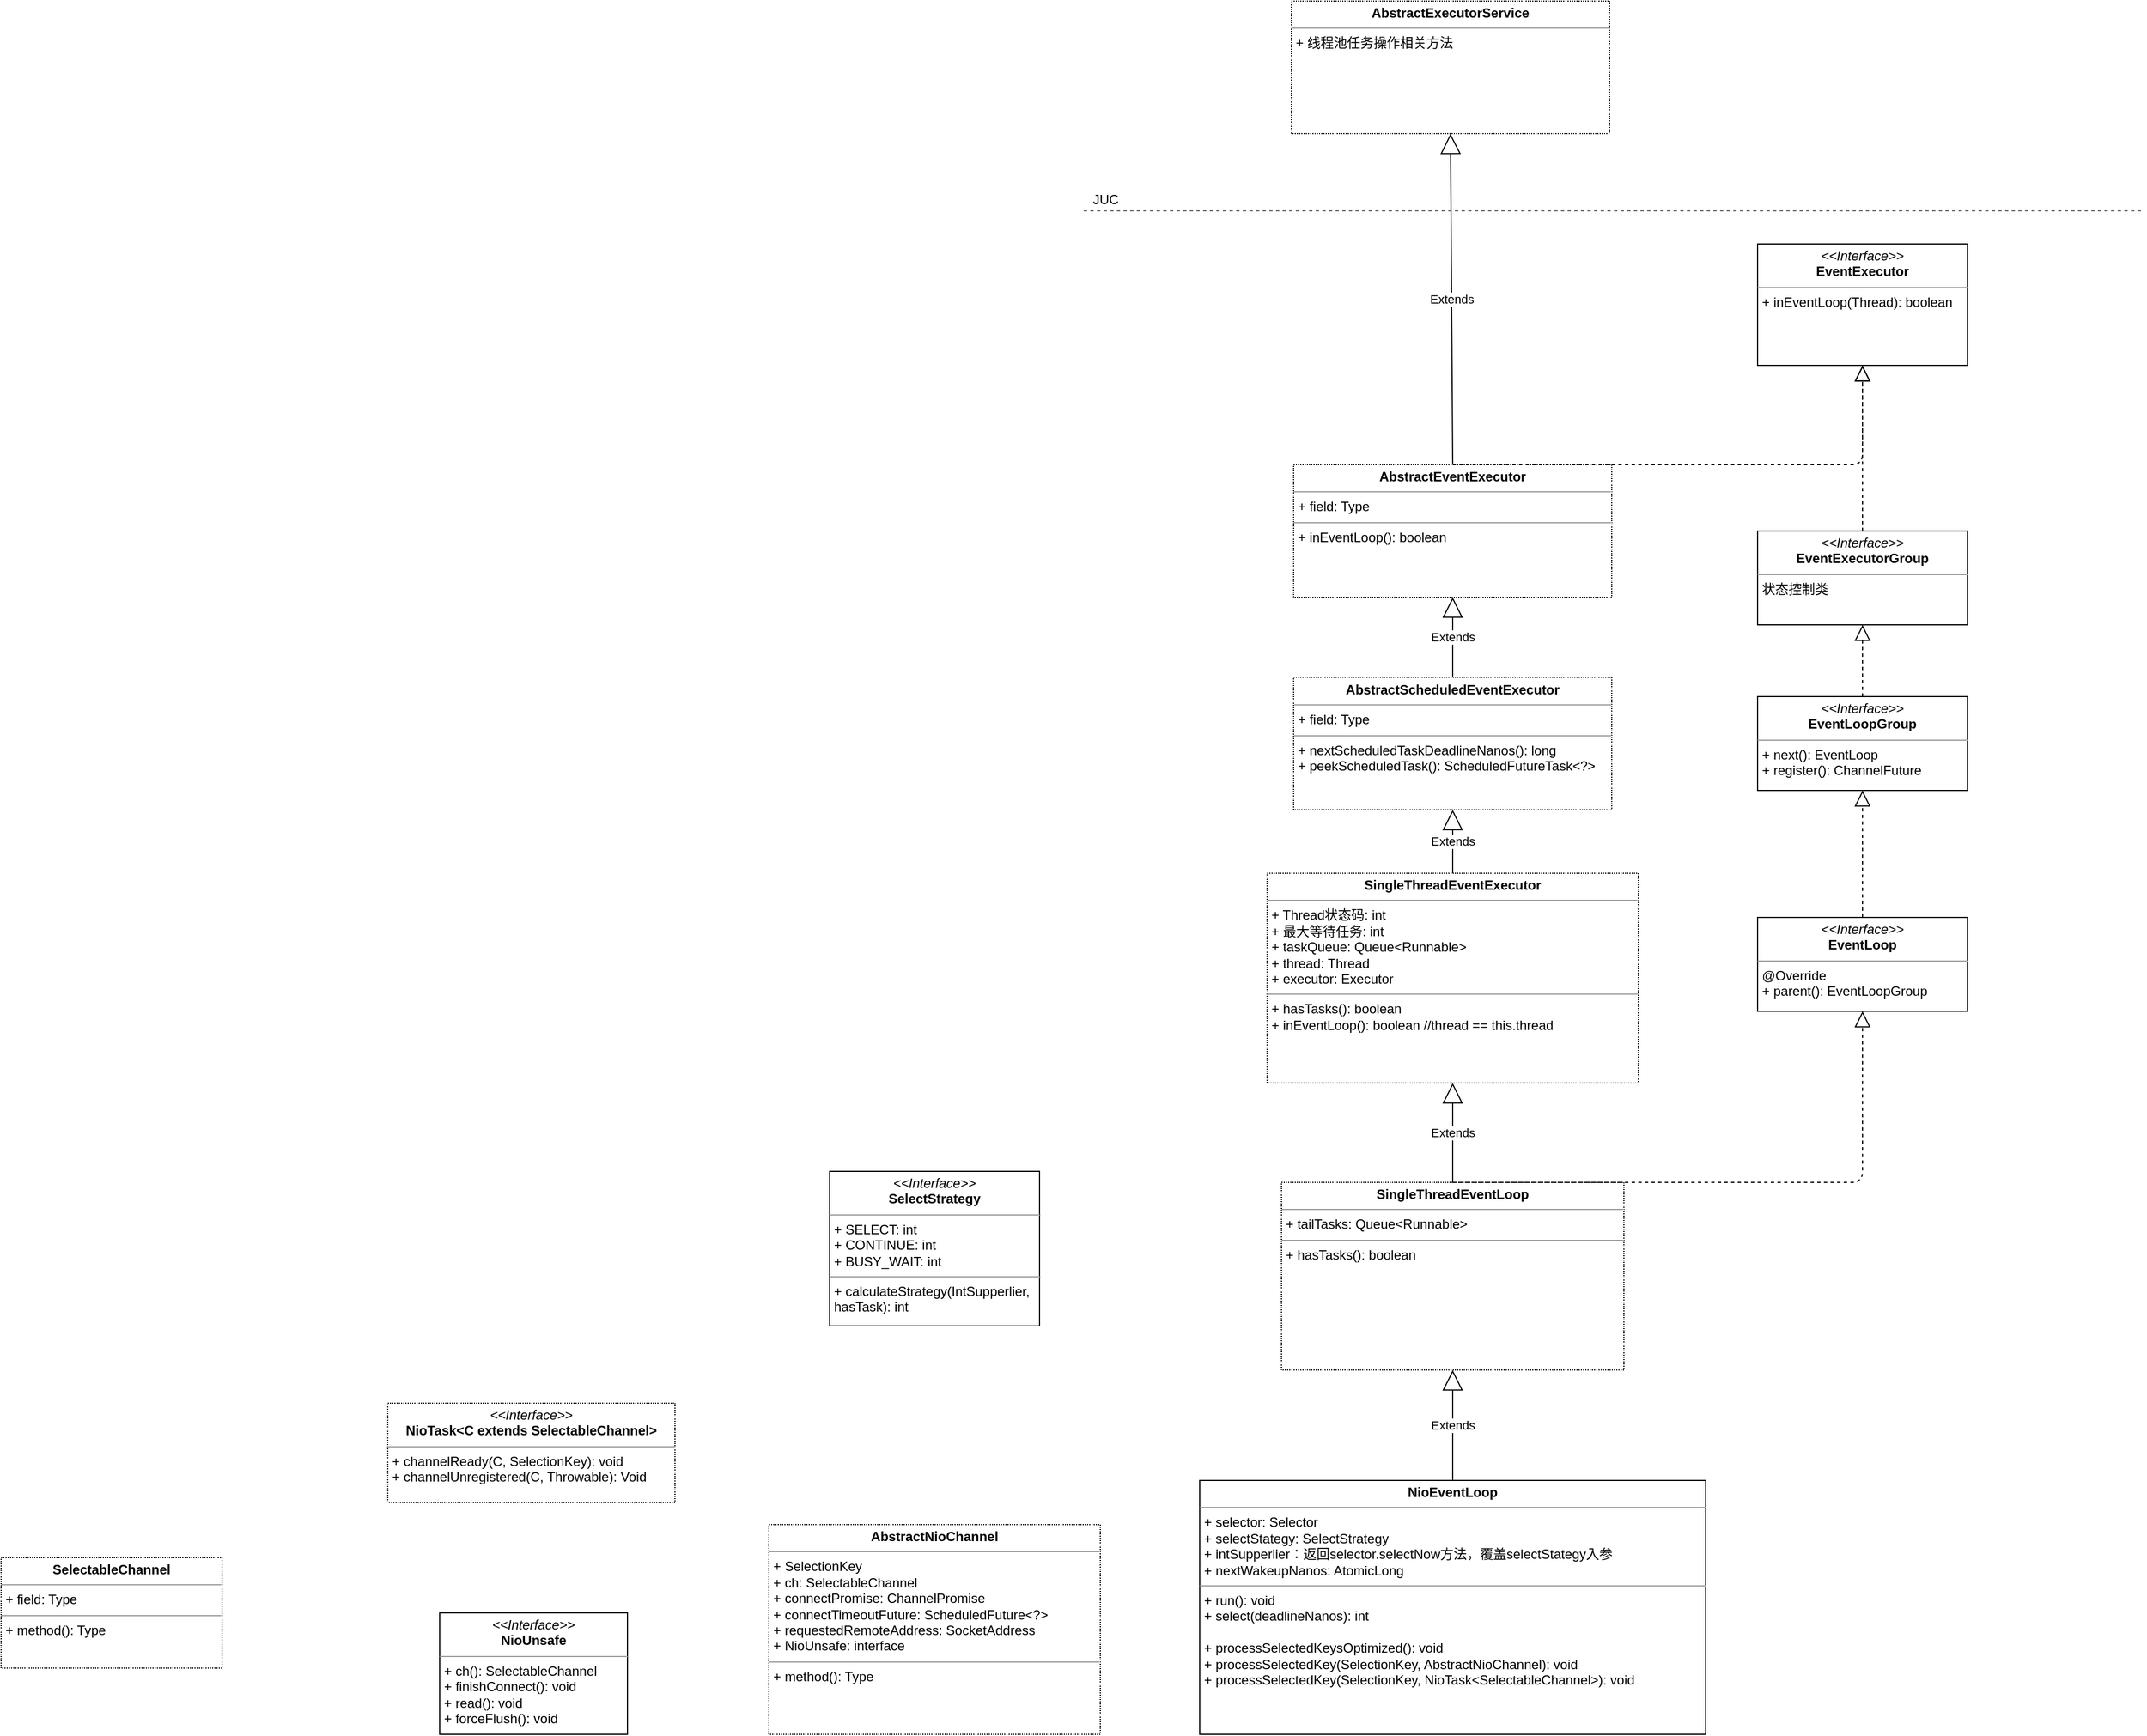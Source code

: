 <mxfile version="14.6.6" type="github" pages="2">
  <diagram id="DDf6Si7hI6gckKC9rxQ4" name="NioEventLoop">
    <mxGraphModel dx="2012" dy="1942" grid="1" gridSize="10" guides="1" tooltips="1" connect="1" arrows="1" fold="1" page="1" pageScale="1" pageWidth="827" pageHeight="1169" math="0" shadow="0">
      <root>
        <mxCell id="0" />
        <mxCell id="1" parent="0" />
        <mxCell id="Be-V4V3GPX-fZBKAhtMd-1" value="&lt;p style=&quot;margin: 0px ; margin-top: 4px ; text-align: center&quot;&gt;&lt;b&gt;SingleThreadEventExecutor&lt;/b&gt;&lt;/p&gt;&lt;hr size=&quot;1&quot;&gt;&lt;p style=&quot;margin: 0px ; margin-left: 4px&quot;&gt;+ Thread状态码: int&lt;/p&gt;&lt;p style=&quot;margin: 0px ; margin-left: 4px&quot;&gt;+ 最大等待任务: int&lt;/p&gt;&lt;p style=&quot;margin: 0px ; margin-left: 4px&quot;&gt;+ taskQueue: Queue&amp;lt;Runnable&amp;gt;&lt;/p&gt;&lt;p style=&quot;margin: 0px ; margin-left: 4px&quot;&gt;+ thread: Thread&lt;/p&gt;&lt;p style=&quot;margin: 0px ; margin-left: 4px&quot;&gt;+ executor: Executor&lt;/p&gt;&lt;hr size=&quot;1&quot;&gt;&lt;p style=&quot;margin: 0px ; margin-left: 4px&quot;&gt;+ hasTasks(): boolean&lt;/p&gt;&lt;p style=&quot;margin: 0px ; margin-left: 4px&quot;&gt;+ inEventLoop(): boolean //thread == this.thread&lt;/p&gt;" style="verticalAlign=top;align=left;overflow=fill;fontSize=12;fontFamily=Helvetica;html=1;dashed=1;dashPattern=1 1;" parent="1" vertex="1">
          <mxGeometry x="336" y="120" width="336" height="190" as="geometry" />
        </mxCell>
        <mxCell id="Zlzf69k-lu1rIVjhK5aO-1" value="&lt;p style=&quot;margin: 0px ; margin-top: 4px ; text-align: center&quot;&gt;&lt;b&gt;SingleThreadEventLoop&lt;/b&gt;&lt;/p&gt;&lt;hr size=&quot;1&quot;&gt;&lt;p style=&quot;margin: 0px ; margin-left: 4px&quot;&gt;+ tailTasks: Queue&amp;lt;Runnable&amp;gt;&lt;/p&gt;&lt;hr size=&quot;1&quot;&gt;&lt;p style=&quot;margin: 0px ; margin-left: 4px&quot;&gt;+ hasTasks(): boolean&lt;/p&gt;" style="verticalAlign=top;align=left;overflow=fill;fontSize=12;fontFamily=Helvetica;html=1;dashed=1;dashPattern=1 1;" parent="1" vertex="1">
          <mxGeometry x="349" y="400" width="310" height="170" as="geometry" />
        </mxCell>
        <mxCell id="Zlzf69k-lu1rIVjhK5aO-2" value="&lt;p style=&quot;margin: 0px ; margin-top: 4px ; text-align: center&quot;&gt;&lt;i&gt;&amp;lt;&amp;lt;Interface&amp;gt;&amp;gt;&lt;/i&gt;&lt;br&gt;&lt;b&gt;EventLoop&lt;/b&gt;&lt;/p&gt;&lt;hr size=&quot;1&quot;&gt;&lt;p style=&quot;margin: 0px ; margin-left: 4px&quot;&gt;&lt;/p&gt;&lt;p style=&quot;margin: 0px ; margin-left: 4px&quot;&gt;@Override&lt;/p&gt;&lt;p style=&quot;margin: 0px ; margin-left: 4px&quot;&gt;+ parent(): EventLoopGroup&lt;br&gt;&lt;br&gt;&lt;/p&gt;" style="verticalAlign=top;align=left;overflow=fill;fontSize=12;fontFamily=Helvetica;html=1;" parent="1" vertex="1">
          <mxGeometry x="780" y="160" width="190" height="85" as="geometry" />
        </mxCell>
        <mxCell id="Zlzf69k-lu1rIVjhK5aO-3" value="&lt;p style=&quot;margin: 0px ; margin-top: 4px ; text-align: center&quot;&gt;&lt;i&gt;&amp;lt;&amp;lt;Interface&amp;gt;&amp;gt;&lt;/i&gt;&lt;br&gt;&lt;b&gt;EventLoopGroup&lt;/b&gt;&lt;/p&gt;&lt;hr size=&quot;1&quot;&gt;&lt;p style=&quot;margin: 0px ; margin-left: 4px&quot;&gt;&lt;/p&gt;&lt;p style=&quot;margin: 0px ; margin-left: 4px&quot;&gt;&lt;span&gt;+ next(): EventLoop&lt;/span&gt;&lt;br&gt;&lt;/p&gt;&lt;p style=&quot;margin: 0px ; margin-left: 4px&quot;&gt;&lt;span&gt;+ register(): ChannelFuture&lt;/span&gt;&lt;/p&gt;&lt;p style=&quot;margin: 0px ; margin-left: 4px&quot;&gt;&lt;br&gt;&lt;/p&gt;" style="verticalAlign=top;align=left;overflow=fill;fontSize=12;fontFamily=Helvetica;html=1;" parent="1" vertex="1">
          <mxGeometry x="780" y="-40" width="190" height="85" as="geometry" />
        </mxCell>
        <mxCell id="Zlzf69k-lu1rIVjhK5aO-4" value="&lt;p style=&quot;margin: 0px ; margin-top: 4px ; text-align: center&quot;&gt;&lt;i&gt;&amp;lt;&amp;lt;Interface&amp;gt;&amp;gt;&lt;/i&gt;&lt;br&gt;&lt;b&gt;EventExecutorGroup&lt;/b&gt;&lt;/p&gt;&lt;hr size=&quot;1&quot;&gt;&lt;p style=&quot;margin: 0px ; margin-left: 4px&quot;&gt;&lt;/p&gt;&lt;p style=&quot;margin: 0px ; margin-left: 4px&quot;&gt;状态控制类&lt;/p&gt;&lt;p style=&quot;margin: 0px ; margin-left: 4px&quot;&gt;&lt;br&gt;&lt;/p&gt;" style="verticalAlign=top;align=left;overflow=fill;fontSize=12;fontFamily=Helvetica;html=1;" parent="1" vertex="1">
          <mxGeometry x="780" y="-190" width="190" height="85" as="geometry" />
        </mxCell>
        <mxCell id="Zlzf69k-lu1rIVjhK5aO-5" value="Extends" style="endArrow=block;endSize=16;endFill=0;html=1;exitX=0.5;exitY=0;exitDx=0;exitDy=0;entryX=0.5;entryY=1;entryDx=0;entryDy=0;" parent="1" source="Zlzf69k-lu1rIVjhK5aO-1" target="Be-V4V3GPX-fZBKAhtMd-1" edge="1">
          <mxGeometry width="160" relative="1" as="geometry">
            <mxPoint x="620" y="210" as="sourcePoint" />
            <mxPoint x="780" y="210" as="targetPoint" />
          </mxGeometry>
        </mxCell>
        <mxCell id="Zlzf69k-lu1rIVjhK5aO-6" value="" style="endArrow=block;dashed=1;endFill=0;endSize=12;html=1;exitX=0.5;exitY=0;exitDx=0;exitDy=0;entryX=0.5;entryY=1;entryDx=0;entryDy=0;" parent="1" source="Zlzf69k-lu1rIVjhK5aO-1" target="Zlzf69k-lu1rIVjhK5aO-2" edge="1">
          <mxGeometry width="160" relative="1" as="geometry">
            <mxPoint x="770" y="320" as="sourcePoint" />
            <mxPoint x="930" y="320" as="targetPoint" />
            <Array as="points">
              <mxPoint x="875" y="400" />
            </Array>
          </mxGeometry>
        </mxCell>
        <mxCell id="Zlzf69k-lu1rIVjhK5aO-7" value="" style="endArrow=block;dashed=1;endFill=0;endSize=12;html=1;exitX=0.5;exitY=0;exitDx=0;exitDy=0;entryX=0.5;entryY=1;entryDx=0;entryDy=0;" parent="1" source="Zlzf69k-lu1rIVjhK5aO-2" target="Zlzf69k-lu1rIVjhK5aO-3" edge="1">
          <mxGeometry width="160" relative="1" as="geometry">
            <mxPoint x="810" y="110" as="sourcePoint" />
            <mxPoint x="970" y="110" as="targetPoint" />
          </mxGeometry>
        </mxCell>
        <mxCell id="Zlzf69k-lu1rIVjhK5aO-8" value="&lt;p style=&quot;margin: 0px ; margin-top: 4px ; text-align: center&quot;&gt;&lt;b&gt;NioEventLoop&lt;/b&gt;&lt;/p&gt;&lt;hr size=&quot;1&quot;&gt;&lt;p style=&quot;margin: 0px ; margin-left: 4px&quot;&gt;+ selector: Selector&lt;/p&gt;&lt;p style=&quot;margin: 0px ; margin-left: 4px&quot;&gt;+ selectStategy: SelectStrategy&lt;/p&gt;&lt;p style=&quot;margin: 0px ; margin-left: 4px&quot;&gt;+ intSupperlier：返回selector.selectNow方法，覆盖selectStategy入参&lt;/p&gt;&lt;p style=&quot;margin: 0px ; margin-left: 4px&quot;&gt;+ nextWakeupNanos: AtomicLong&lt;/p&gt;&lt;hr size=&quot;1&quot;&gt;&lt;p style=&quot;margin: 0px ; margin-left: 4px&quot;&gt;+ run(): void&lt;/p&gt;&lt;p style=&quot;margin: 0px ; margin-left: 4px&quot;&gt;+ select(deadlineNanos): int&lt;/p&gt;&lt;p style=&quot;margin: 0px ; margin-left: 4px&quot;&gt;&lt;br&gt;&lt;/p&gt;&lt;p style=&quot;margin: 0px ; margin-left: 4px&quot;&gt;+ processSelectedKeysOptimized(): void&lt;/p&gt;&lt;p style=&quot;margin: 0px ; margin-left: 4px&quot;&gt;+ processSelectedKey(SelectionKey, AbstractNioChannel): void&lt;/p&gt;&lt;p style=&quot;margin: 0px ; margin-left: 4px&quot;&gt;+ processSelectedKey(SelectionKey, NioTask&amp;lt;SelectableChannel&amp;gt;): void&lt;/p&gt;" style="verticalAlign=top;align=left;overflow=fill;fontSize=12;fontFamily=Helvetica;html=1;" parent="1" vertex="1">
          <mxGeometry x="275" y="670" width="458" height="230" as="geometry" />
        </mxCell>
        <mxCell id="Zlzf69k-lu1rIVjhK5aO-9" value="Extends" style="endArrow=block;endSize=16;endFill=0;html=1;exitX=0.5;exitY=0;exitDx=0;exitDy=0;entryX=0.5;entryY=1;entryDx=0;entryDy=0;" parent="1" source="Zlzf69k-lu1rIVjhK5aO-8" target="Zlzf69k-lu1rIVjhK5aO-1" edge="1">
          <mxGeometry width="160" relative="1" as="geometry">
            <mxPoint x="500" y="610" as="sourcePoint" />
            <mxPoint x="660" y="610" as="targetPoint" />
          </mxGeometry>
        </mxCell>
        <mxCell id="Zlzf69k-lu1rIVjhK5aO-10" value="&lt;p style=&quot;margin: 0px ; margin-top: 4px ; text-align: center&quot;&gt;&lt;i&gt;&amp;lt;&amp;lt;Interface&amp;gt;&amp;gt;&lt;/i&gt;&lt;br&gt;&lt;b&gt;SelectStrategy&lt;/b&gt;&lt;/p&gt;&lt;hr size=&quot;1&quot;&gt;&lt;p style=&quot;margin: 0px ; margin-left: 4px&quot;&gt;+ SELECT: int&lt;br&gt;+ CONTINUE: int&lt;/p&gt;&lt;p style=&quot;margin: 0px ; margin-left: 4px&quot;&gt;+ BUSY_WAIT: int&lt;/p&gt;&lt;hr size=&quot;1&quot;&gt;&lt;p style=&quot;margin: 0px ; margin-left: 4px&quot;&gt;+ calculateStrategy(IntSupperlier,&lt;/p&gt;&lt;p style=&quot;margin: 0px ; margin-left: 4px&quot;&gt;hasTask): int&lt;br&gt;&lt;/p&gt;" style="verticalAlign=top;align=left;overflow=fill;fontSize=12;fontFamily=Helvetica;html=1;" parent="1" vertex="1">
          <mxGeometry x="-60" y="390" width="190" height="140" as="geometry" />
        </mxCell>
        <mxCell id="Zlzf69k-lu1rIVjhK5aO-11" value="&lt;p style=&quot;margin: 0px ; margin-top: 4px ; text-align: center&quot;&gt;&lt;b&gt;AbstractScheduledEventExecutor&lt;/b&gt;&lt;/p&gt;&lt;hr size=&quot;1&quot;&gt;&lt;p style=&quot;margin: 0px ; margin-left: 4px&quot;&gt;+ field: Type&lt;/p&gt;&lt;hr size=&quot;1&quot;&gt;&lt;p style=&quot;margin: 0px ; margin-left: 4px&quot;&gt;+ nextScheduledTaskDeadlineNanos(): long&lt;/p&gt;&lt;p style=&quot;margin: 0px ; margin-left: 4px&quot;&gt;+ peekScheduledTask(): ScheduledFutureTask&amp;lt;?&amp;gt;&lt;/p&gt;" style="verticalAlign=top;align=left;overflow=fill;fontSize=12;fontFamily=Helvetica;html=1;dashed=1;dashPattern=1 1;" parent="1" vertex="1">
          <mxGeometry x="360" y="-57.5" width="288" height="120" as="geometry" />
        </mxCell>
        <mxCell id="Zlzf69k-lu1rIVjhK5aO-13" value="&lt;p style=&quot;margin: 0px ; margin-top: 4px ; text-align: center&quot;&gt;&lt;b&gt;AbstractEventExecutor&lt;/b&gt;&lt;/p&gt;&lt;hr size=&quot;1&quot;&gt;&lt;p style=&quot;margin: 0px ; margin-left: 4px&quot;&gt;+ field: Type&lt;/p&gt;&lt;hr size=&quot;1&quot;&gt;&lt;p style=&quot;margin: 0px ; margin-left: 4px&quot;&gt;+ inEventLoop(): boolean&lt;/p&gt;" style="verticalAlign=top;align=left;overflow=fill;fontSize=12;fontFamily=Helvetica;html=1;dashed=1;dashPattern=1 1;" parent="1" vertex="1">
          <mxGeometry x="360" y="-250" width="288" height="120" as="geometry" />
        </mxCell>
        <mxCell id="Zlzf69k-lu1rIVjhK5aO-14" value="&lt;p style=&quot;margin: 0px ; margin-top: 4px ; text-align: center&quot;&gt;&lt;i&gt;&amp;lt;&amp;lt;Interface&amp;gt;&amp;gt;&lt;/i&gt;&lt;br&gt;&lt;b&gt;EventExecutor&lt;/b&gt;&lt;/p&gt;&lt;hr size=&quot;1&quot;&gt;&lt;p style=&quot;margin: 0px ; margin-left: 4px&quot;&gt;+ inEventLoop(Thread): boolean&lt;br&gt;&lt;/p&gt;" style="verticalAlign=top;align=left;overflow=fill;fontSize=12;fontFamily=Helvetica;html=1;" parent="1" vertex="1">
          <mxGeometry x="780" y="-450" width="190" height="110" as="geometry" />
        </mxCell>
        <mxCell id="Zlzf69k-lu1rIVjhK5aO-15" value="&lt;p style=&quot;margin: 0px ; margin-top: 4px ; text-align: center&quot;&gt;&lt;b&gt;AbstractExecutorService&lt;/b&gt;&lt;/p&gt;&lt;hr size=&quot;1&quot;&gt;&lt;p style=&quot;margin: 0px ; margin-left: 4px&quot;&gt;+ 线程池任务操作相关方法&lt;/p&gt;" style="verticalAlign=top;align=left;overflow=fill;fontSize=12;fontFamily=Helvetica;html=1;dashed=1;dashPattern=1 1;" parent="1" vertex="1">
          <mxGeometry x="358" y="-670" width="288" height="120" as="geometry" />
        </mxCell>
        <mxCell id="Zlzf69k-lu1rIVjhK5aO-16" value="" style="endArrow=none;dashed=1;html=1;fillColor=#f5f5f5;strokeColor=#666666;" parent="1" edge="1">
          <mxGeometry width="50" height="50" relative="1" as="geometry">
            <mxPoint x="170" y="-480" as="sourcePoint" />
            <mxPoint x="1130" y="-480" as="targetPoint" />
          </mxGeometry>
        </mxCell>
        <mxCell id="Zlzf69k-lu1rIVjhK5aO-17" value="JUC" style="text;html=1;strokeColor=none;fillColor=none;align=center;verticalAlign=middle;whiteSpace=wrap;rounded=0;" parent="1" vertex="1">
          <mxGeometry x="170" y="-500" width="40" height="20" as="geometry" />
        </mxCell>
        <mxCell id="Zlzf69k-lu1rIVjhK5aO-19" value="Extends" style="endArrow=block;endSize=16;endFill=0;html=1;exitX=0.5;exitY=0;exitDx=0;exitDy=0;entryX=0.5;entryY=1;entryDx=0;entryDy=0;" parent="1" source="Zlzf69k-lu1rIVjhK5aO-13" target="Zlzf69k-lu1rIVjhK5aO-15" edge="1">
          <mxGeometry width="160" relative="1" as="geometry">
            <mxPoint x="470" y="-460" as="sourcePoint" />
            <mxPoint x="630" y="-460" as="targetPoint" />
          </mxGeometry>
        </mxCell>
        <mxCell id="Zlzf69k-lu1rIVjhK5aO-20" value="Extends" style="endArrow=block;endSize=16;endFill=0;html=1;exitX=0.5;exitY=0;exitDx=0;exitDy=0;entryX=0.5;entryY=1;entryDx=0;entryDy=0;" parent="1" source="Be-V4V3GPX-fZBKAhtMd-1" target="Zlzf69k-lu1rIVjhK5aO-11" edge="1">
          <mxGeometry width="160" relative="1" as="geometry">
            <mxPoint x="512" y="410" as="sourcePoint" />
            <mxPoint x="512" y="320" as="targetPoint" />
          </mxGeometry>
        </mxCell>
        <mxCell id="Zlzf69k-lu1rIVjhK5aO-21" value="Extends" style="endArrow=block;endSize=16;endFill=0;html=1;exitX=0.5;exitY=0;exitDx=0;exitDy=0;entryX=0.5;entryY=1;entryDx=0;entryDy=0;" parent="1" source="Zlzf69k-lu1rIVjhK5aO-11" target="Zlzf69k-lu1rIVjhK5aO-13" edge="1">
          <mxGeometry width="160" relative="1" as="geometry">
            <mxPoint x="522" y="420" as="sourcePoint" />
            <mxPoint x="522" y="330" as="targetPoint" />
          </mxGeometry>
        </mxCell>
        <mxCell id="Zlzf69k-lu1rIVjhK5aO-22" value="" style="endArrow=block;dashed=1;endFill=0;endSize=12;html=1;exitX=0.5;exitY=0;exitDx=0;exitDy=0;entryX=0.5;entryY=1;entryDx=0;entryDy=0;" parent="1" source="Zlzf69k-lu1rIVjhK5aO-13" target="Zlzf69k-lu1rIVjhK5aO-14" edge="1">
          <mxGeometry width="160" relative="1" as="geometry">
            <mxPoint x="610" y="-290" as="sourcePoint" />
            <mxPoint x="770" y="-290" as="targetPoint" />
            <Array as="points">
              <mxPoint x="875" y="-250" />
            </Array>
          </mxGeometry>
        </mxCell>
        <mxCell id="Zlzf69k-lu1rIVjhK5aO-23" value="" style="endArrow=block;dashed=1;endFill=0;endSize=12;html=1;exitX=0.5;exitY=0;exitDx=0;exitDy=0;entryX=0.5;entryY=1;entryDx=0;entryDy=0;" parent="1" source="Zlzf69k-lu1rIVjhK5aO-3" target="Zlzf69k-lu1rIVjhK5aO-4" edge="1">
          <mxGeometry width="160" relative="1" as="geometry">
            <mxPoint x="895" y="170" as="sourcePoint" />
            <mxPoint x="895" y="55" as="targetPoint" />
          </mxGeometry>
        </mxCell>
        <mxCell id="Zlzf69k-lu1rIVjhK5aO-24" value="" style="endArrow=block;dashed=1;endFill=0;endSize=12;html=1;exitX=0.5;exitY=0;exitDx=0;exitDy=0;entryX=0.5;entryY=1;entryDx=0;entryDy=0;" parent="1" source="Zlzf69k-lu1rIVjhK5aO-4" target="Zlzf69k-lu1rIVjhK5aO-14" edge="1">
          <mxGeometry width="160" relative="1" as="geometry">
            <mxPoint x="905" y="180" as="sourcePoint" />
            <mxPoint x="905" y="65" as="targetPoint" />
          </mxGeometry>
        </mxCell>
        <mxCell id="3vGNYZLkO1yV4LC2Xz1X-1" value="&lt;p style=&quot;margin: 0px ; margin-top: 4px ; text-align: center&quot;&gt;&lt;b&gt;AbstractNioChannel&lt;/b&gt;&lt;/p&gt;&lt;hr size=&quot;1&quot;&gt;&lt;p style=&quot;margin: 0px ; margin-left: 4px&quot;&gt;+ SelectionKey&lt;/p&gt;&lt;p style=&quot;margin: 0px ; margin-left: 4px&quot;&gt;+ ch: SelectableChannel&lt;/p&gt;&lt;p style=&quot;margin: 0px ; margin-left: 4px&quot;&gt;+ connectPromise: ChannelPromise&lt;/p&gt;&lt;p style=&quot;margin: 0px ; margin-left: 4px&quot;&gt;+ connectTimeoutFuture: ScheduledFuture&amp;lt;?&amp;gt;&lt;/p&gt;&lt;p style=&quot;margin: 0px ; margin-left: 4px&quot;&gt;+ requestedRemoteAddress: SocketAddress&lt;/p&gt;&lt;p style=&quot;margin: 0px ; margin-left: 4px&quot;&gt;+ NioUnsafe: interface&lt;/p&gt;&lt;hr size=&quot;1&quot;&gt;&lt;p style=&quot;margin: 0px ; margin-left: 4px&quot;&gt;+ method(): Type&lt;/p&gt;" style="verticalAlign=top;align=left;overflow=fill;fontSize=12;fontFamily=Helvetica;html=1;dashed=1;dashPattern=1 1;" parent="1" vertex="1">
          <mxGeometry x="-115" y="710" width="300" height="190" as="geometry" />
        </mxCell>
        <mxCell id="mLZd_gFcnLGiPh0xzBFw-1" value="&lt;p style=&quot;margin: 0px ; margin-top: 4px ; text-align: center&quot;&gt;&lt;i&gt;&amp;lt;&amp;lt;Interface&amp;gt;&amp;gt;&lt;/i&gt;&lt;br&gt;&lt;b&gt;NioUnsafe&lt;/b&gt;&lt;/p&gt;&lt;hr size=&quot;1&quot;&gt;&lt;p style=&quot;margin: 0px ; margin-left: 4px&quot;&gt;+ ch(): SelectableChannel&lt;br&gt;+ finishConnect(): void&lt;/p&gt;&lt;p style=&quot;margin: 0px ; margin-left: 4px&quot;&gt;+ read(): void&lt;/p&gt;&lt;p style=&quot;margin: 0px ; margin-left: 4px&quot;&gt;+ forceFlush(): void&lt;/p&gt;" style="verticalAlign=top;align=left;overflow=fill;fontSize=12;fontFamily=Helvetica;html=1;" vertex="1" parent="1">
          <mxGeometry x="-413" y="790" width="170" height="110" as="geometry" />
        </mxCell>
        <mxCell id="JGBUPyrE6SJgA9BxXM_N-1" value="&lt;p style=&quot;margin: 0px ; margin-top: 4px ; text-align: center&quot;&gt;&lt;b&gt;SelectableChannel&lt;/b&gt;&lt;/p&gt;&lt;hr size=&quot;1&quot;&gt;&lt;p style=&quot;margin: 0px ; margin-left: 4px&quot;&gt;+ field: Type&lt;/p&gt;&lt;hr size=&quot;1&quot;&gt;&lt;p style=&quot;margin: 0px ; margin-left: 4px&quot;&gt;+ method(): Type&lt;/p&gt;" style="verticalAlign=top;align=left;overflow=fill;fontSize=12;fontFamily=Helvetica;html=1;dashed=1;dashPattern=1 1;" vertex="1" parent="1">
          <mxGeometry x="-810" y="740" width="200" height="100" as="geometry" />
        </mxCell>
        <mxCell id="JGBUPyrE6SJgA9BxXM_N-2" value="&lt;p style=&quot;margin: 0px ; margin-top: 4px ; text-align: center&quot;&gt;&lt;i&gt;&amp;lt;&amp;lt;Interface&amp;gt;&amp;gt;&lt;/i&gt;&lt;br&gt;&lt;b&gt;NioTask&amp;lt;C extends SelectableChannel&amp;gt;&lt;/b&gt;&lt;/p&gt;&lt;hr size=&quot;1&quot;&gt;&lt;p style=&quot;margin: 0px ; margin-left: 4px&quot;&gt;+ channelReady(C, SelectionKey): void&lt;br&gt;+ channelUnregistered(C, Throwable): Void&lt;/p&gt;" style="verticalAlign=top;align=left;overflow=fill;fontSize=12;fontFamily=Helvetica;html=1;dashed=1;dashPattern=1 1;" vertex="1" parent="1">
          <mxGeometry x="-460" y="600" width="260" height="90" as="geometry" />
        </mxCell>
      </root>
    </mxGraphModel>
  </diagram>
  <diagram id="5Yc4WM7t3tE4-5V1ifpO" name="java.nio">
    <mxGraphModel dx="1422" dy="928" grid="1" gridSize="10" guides="1" tooltips="1" connect="1" arrows="1" fold="1" page="1" pageScale="1" pageWidth="827" pageHeight="1169" math="0" shadow="0">
      <root>
        <mxCell id="OGTiTm5KFj0ApmbGfk22-0" />
        <mxCell id="OGTiTm5KFj0ApmbGfk22-1" parent="OGTiTm5KFj0ApmbGfk22-0" />
      </root>
    </mxGraphModel>
  </diagram>
</mxfile>
